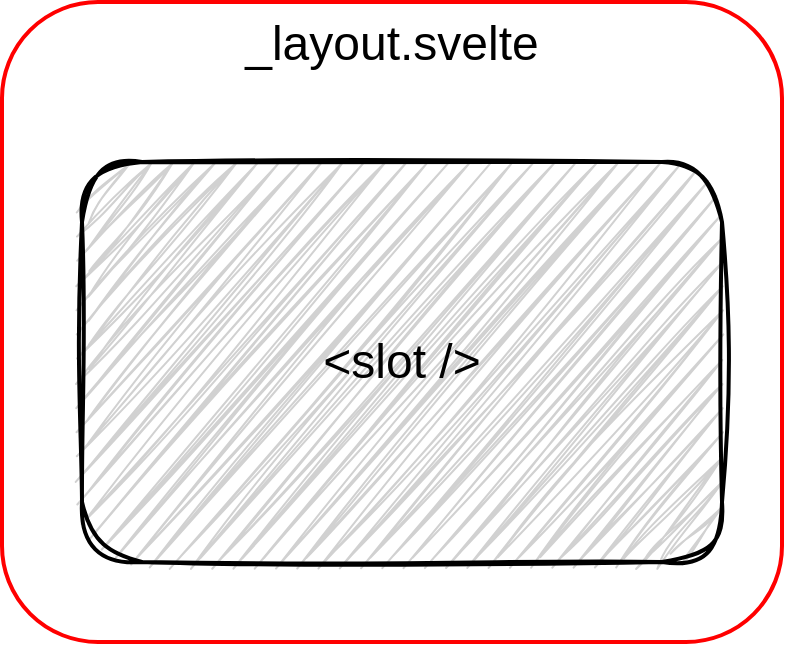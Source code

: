 <mxfile version="20.8.16" type="device"><diagram name="Page-1" id="ytsaVuhmZ4a2LNv1Ff9X"><mxGraphModel dx="1220" dy="799" grid="1" gridSize="10" guides="1" tooltips="1" connect="1" arrows="1" fold="1" page="1" pageScale="1" pageWidth="850" pageHeight="1100" math="0" shadow="0"><root><mxCell id="0"/><mxCell id="1" parent="0"/><mxCell id="TIii7VdS36GG3yMEYYA1-1" value="_layout.svelte" style="rounded=1;whiteSpace=wrap;html=1;strokeColor=#ff0000;strokeWidth=2;fillColor=#FFFFFF;verticalAlign=top;fontSize=24;fillStyle=auto;" vertex="1" parent="1"><mxGeometry x="80" y="120" width="390" height="320" as="geometry"/></mxCell><mxCell id="TIii7VdS36GG3yMEYYA1-2" value="&amp;lt;slot /&amp;gt;" style="rounded=1;whiteSpace=wrap;html=1;strokeColor=#000000;strokeWidth=2;glass=0;shadow=0;sketch=1;curveFitting=1;jiggle=2;fillColor=#d1d1d1;fontSize=24;fillStyle=zigzag;" vertex="1" parent="1"><mxGeometry x="120" y="200" width="320" height="200" as="geometry"/></mxCell></root></mxGraphModel></diagram></mxfile>